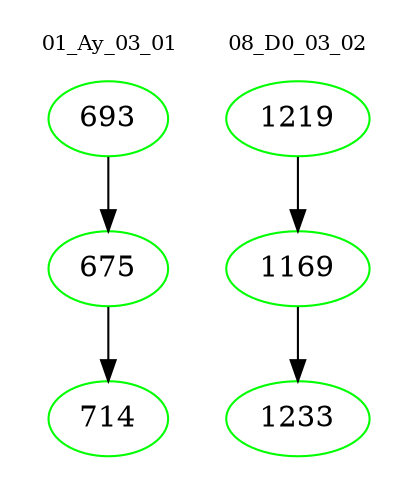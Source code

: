 digraph{
subgraph cluster_0 {
color = white
label = "01_Ay_03_01";
fontsize=10;
T0_693 [label="693", color="green"]
T0_693 -> T0_675 [color="black"]
T0_675 [label="675", color="green"]
T0_675 -> T0_714 [color="black"]
T0_714 [label="714", color="green"]
}
subgraph cluster_1 {
color = white
label = "08_D0_03_02";
fontsize=10;
T1_1219 [label="1219", color="green"]
T1_1219 -> T1_1169 [color="black"]
T1_1169 [label="1169", color="green"]
T1_1169 -> T1_1233 [color="black"]
T1_1233 [label="1233", color="green"]
}
}
